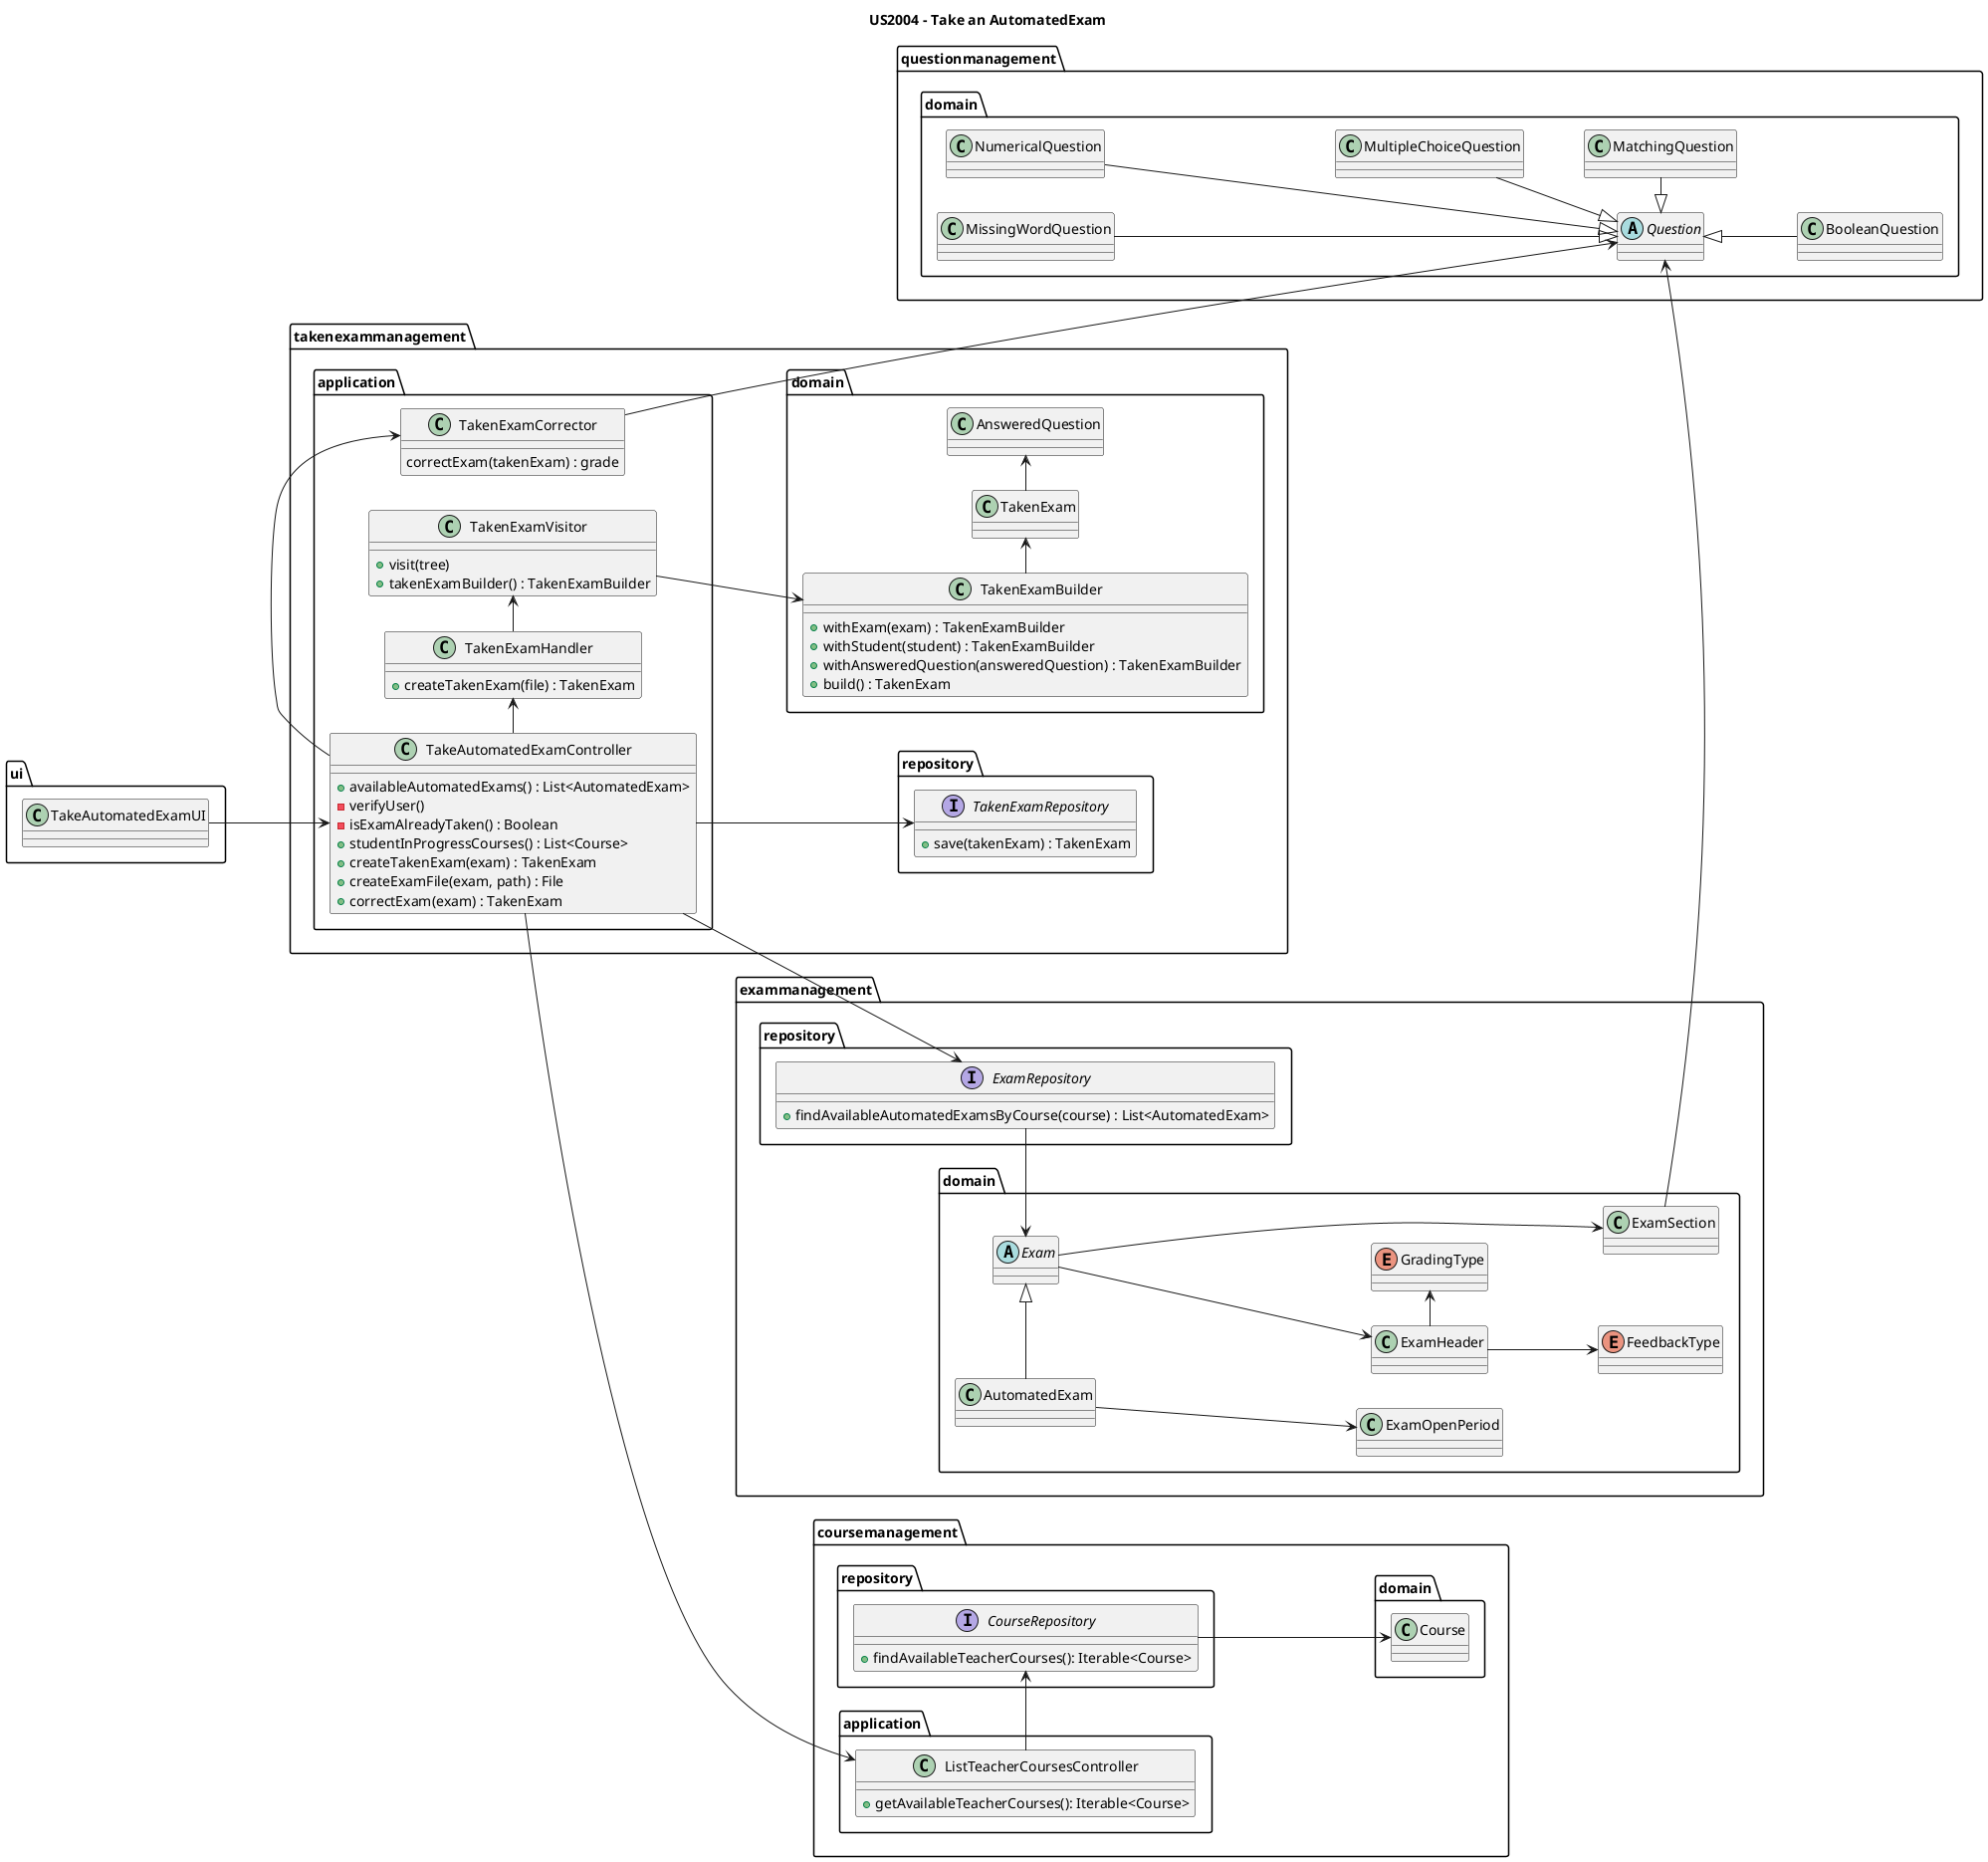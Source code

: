 @startuml

left to right direction
title US2004 - Take an AutomatedExam


package ui {
        class TakeAutomatedExamUI {
        }
    }

package exammanagement {

    package repository {
        interface ExamRepository {
            +findAvailableAutomatedExamsByCourse(course) : List<AutomatedExam>
        }
    }

    package domain {

        abstract Exam {}

        class AutomatedExam {}

        class ExamSection {}

        class ExamOpenPeriod{}

        class ExamHeader{}

        class ExamOpenPeriod {}

        enum FeedbackType{}

        enum GradingType{}

    }
}

package questionmanagement{
    package domain{
        abstract Question{}
        class BooleanQuestion
        class MultipleChoiceQuestion
        class MatchingQuestion
        class NumericalQuestion
        class MissingWordQuestion
    }
}

package coursemanagement {

    package repository {
        interface CourseRepository {
            +findAvailableTeacherCourses(): Iterable<Course>
        }
    }

    package domain {

        class Course {
        }

    }

    package application {
        class ListTeacherCoursesController {
            +getAvailableTeacherCourses(): Iterable<Course>
        }
    }

}

package takenexammanagement {
    package domain {
        class TakenExam{}

        class AnsweredQuestion {}

        class TakenExamBuilder {
            +withExam(exam) : TakenExamBuilder
            +withStudent(student) : TakenExamBuilder
            +withAnsweredQuestion(answeredQuestion) : TakenExamBuilder
            +build() : TakenExam
        }
    }

    package application {

        class TakeAutomatedExamController {
               +availableAutomatedExams() : List<AutomatedExam>
               -verifyUser()
               -isExamAlreadyTaken() : Boolean
               +studentInProgressCourses() : List<Course>
               +createTakenExam(exam) : TakenExam
               +createExamFile(exam, path) : File
               +correctExam(exam) : TakenExam
        }

        class TakenExamHandler {
            +createTakenExam(file) : TakenExam
        }

        class TakenExamVisitor {
            +visit(tree)
            +takenExamBuilder() : TakenExamBuilder
        }

        class TakenExamCorrector {
            correctExam(takenExam) : grade
        }

    }

    package repository {
        interface TakenExamRepository {
            +save(takenExam) : TakenExam
        }
    }
}

TakeAutomatedExamUI ---> TakeAutomatedExamController


TakeAutomatedExamController --> ExamRepository
TakeAutomatedExamController -> TakenExamHandler
TakeAutomatedExamController --> ListTeacherCoursesController
TakeAutomatedExamController -> TakenExamCorrector
TakeAutomatedExamController --> TakenExamRepository

ExamRepository -> Exam

BooleanQuestion --u|> Question
MultipleChoiceQuestion -d-|> Question
MatchingQuestion -l|> Question
NumericalQuestion ---|> Question
MissingWordQuestion ---|> Question

CourseRepository --> Course
ListTeacherCoursesController -> CourseRepository

TakenExamBuilder -> TakenExam
TakenExamHandler -> TakenExamVisitor
TakenExamVisitor --> TakenExamBuilder

TakenExam -> AnsweredQuestion

TakenExamCorrector --> Question

Exam --> ExamHeader
AutomatedExam -|> Exam
AutomatedExam --> ExamOpenPeriod
Exam ---> ExamSection
ExamHeader --> FeedbackType
ExamHeader -> GradingType
ExamSection -> Question

@enduml